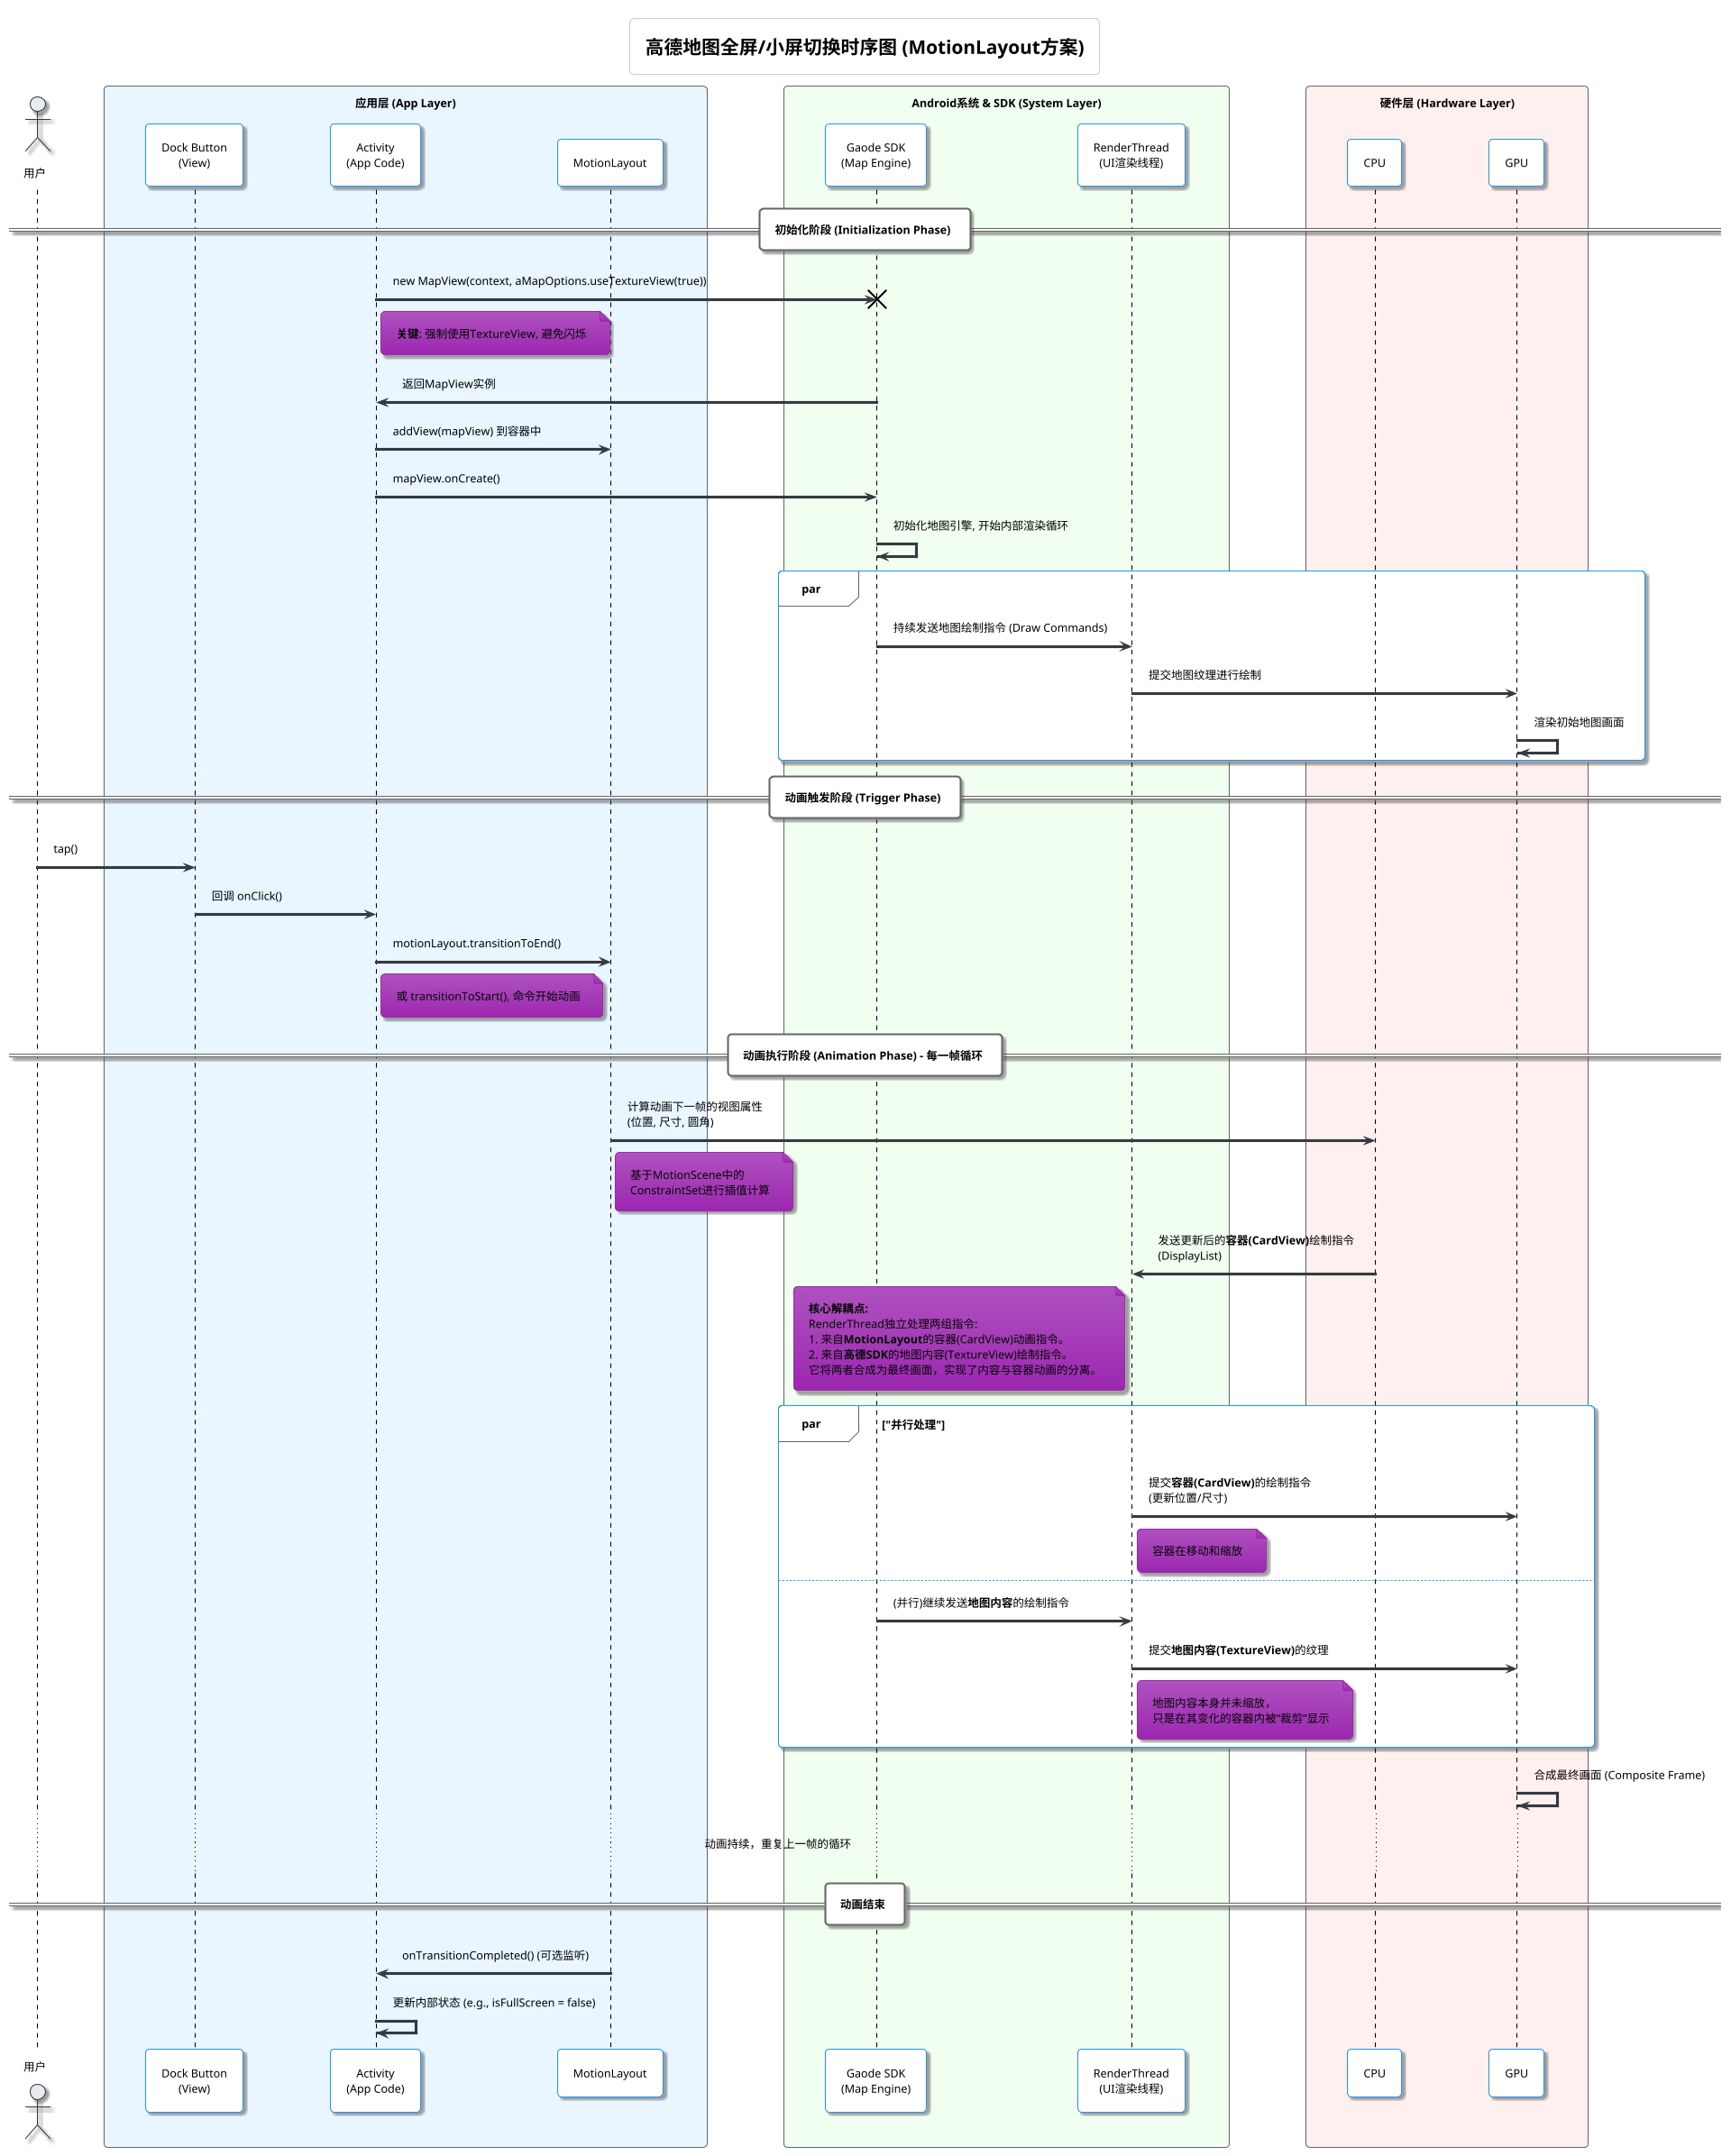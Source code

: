 @startuml
!theme materia
skinparam defaultFontColor #000000
skinparam sequence {
    ParticipantBackgroundColor #FFFFFF
    LifeLineBorderColor #000000
    LifeLineBackgroundColor #F8F9FA
    ArrowColor #343A40
    ActorBorderColor #343A40
    ActorBackgroundColor #E9ECEF
    NoteBackgroundColor #FFFBE5
    NoteBorderColor #C4B59D
}
title 高德地图全屏/小屏切换时序图 (MotionLayout方案)

actor User as "用户"

box "应用层 (App Layer)" #E9F5FF
    participant "Dock Button\n(View)" as Button
    participant "Activity\n(App Code)" as App
    participant "MotionLayout" as ML
end box

box "Android系统 & SDK (System Layer)" #F0FFF0
    participant "Gaode SDK\n(Map Engine)" as Gaode
    participant "RenderThread\n(UI渲染线程)" as RenderThread
end box

box "硬件层 (Hardware Layer)" #FFF0F0
    participant CPU
    participant GPU
end box

== 初始化阶段 (Initialization Phase) ==
App -> Gaode !! : new MapView(context, aMapOptions.useTextureView(true))
note right of App : **关键**: 强制使用TextureView, 避免闪烁
Gaode -> App : 返回MapView实例
App -> ML : addView(mapView) 到容器中
App -> Gaode : mapView.onCreate()
Gaode -> Gaode : 初始化地图引擎, 开始内部渲染循环
par
    Gaode -> RenderThread : 持续发送地图绘制指令 (Draw Commands)
    RenderThread -> GPU : 提交地图纹理进行绘制
    GPU -> GPU : 渲染初始地图画面
end

== 动画触发阶段 (Trigger Phase) ==
User -> Button : tap()
Button -> App : 回调 onClick()
App -> ML : motionLayout.transitionToEnd()
note right of App : 或 transitionToStart(), 命令开始动画

== 动画执行阶段 (Animation Phase) - 每一帧循环 ==
ML -> CPU : 计算动画下一帧的视图属性\n(位置, 尺寸, 圆角)
note right of ML : 基于MotionScene中的\nConstraintSet进行插值计算

CPU -> RenderThread : 发送更新后的**容器(CardView)**绘制指令\n(DisplayList)
note left of RenderThread
  **核心解耦点:**
  RenderThread独立处理两组指令:
  1. 来自**MotionLayout**的容器(CardView)动画指令。
  2. 来自**高德SDK**的地图内容(TextureView)绘制指令。
  它将两者合成为最终画面，实现了内容与容器动画的分离。
end note

par "并行处理"
    RenderThread -> GPU : 提交**容器(CardView)**的绘制指令\n(更新位置/尺寸)
    note right of RenderThread : 容器在移动和缩放
else
    Gaode -> RenderThread : (并行)继续发送**地图内容**的绘制指令
    RenderThread -> GPU : 提交**地图内容(TextureView)**的纹理
    note right of RenderThread : 地图内容本身并未缩放，\n只是在其变化的容器内被“裁剪”显示
end

GPU -> GPU : 合成最终画面 (Composite Frame)
... 动画持续，重复上一帧的循环 ...

== 动画结束 ==
ML -> App : onTransitionCompleted() (可选监听)
App -> App : 更新内部状态 (e.g., isFullScreen = false)

@enduml